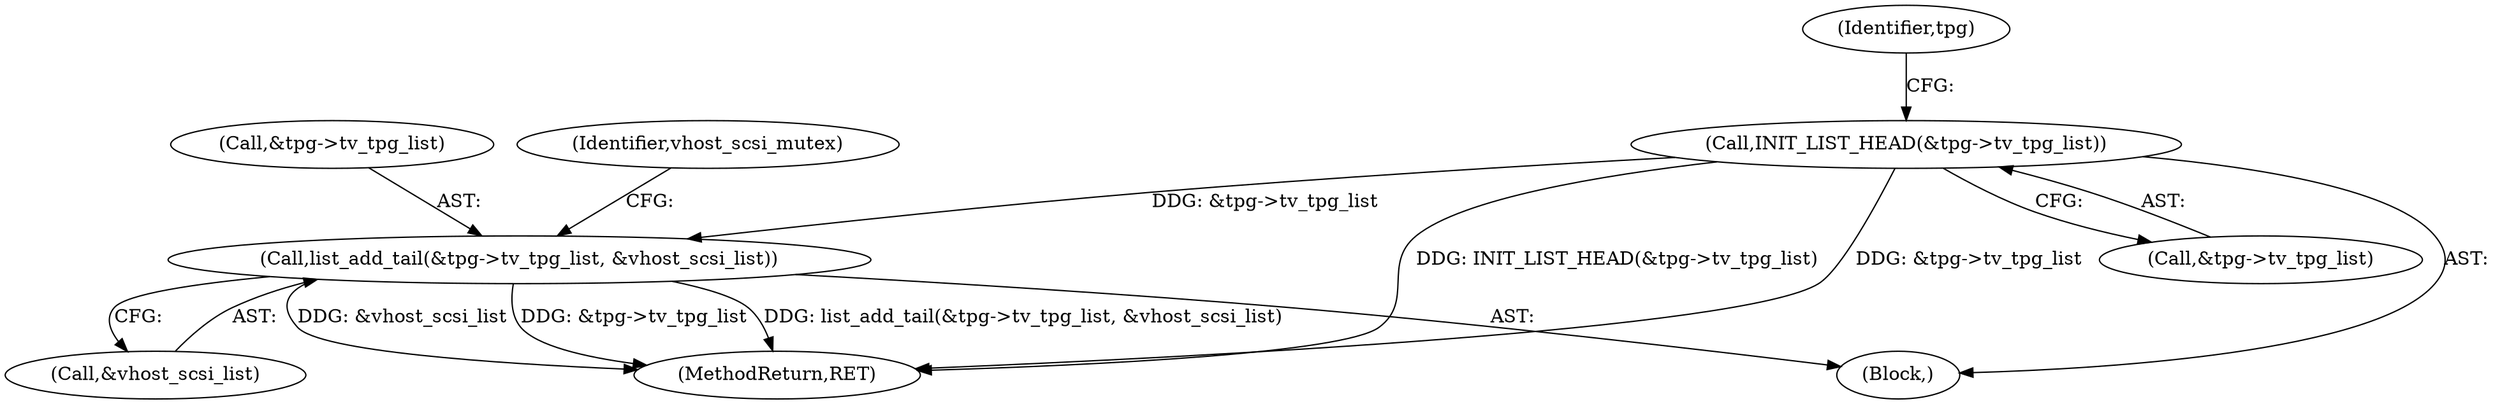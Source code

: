 digraph "0_linux_59c816c1f24df0204e01851431d3bab3eb76719c@pointer" {
"1000155" [label="(Call,INIT_LIST_HEAD(&tpg->tv_tpg_list))"];
"1000196" [label="(Call,list_add_tail(&tpg->tv_tpg_list, &vhost_scsi_list))"];
"1000155" [label="(Call,INIT_LIST_HEAD(&tpg->tv_tpg_list))"];
"1000104" [label="(Block,)"];
"1000211" [label="(MethodReturn,RET)"];
"1000201" [label="(Call,&vhost_scsi_list)"];
"1000197" [label="(Call,&tpg->tv_tpg_list)"];
"1000156" [label="(Call,&tpg->tv_tpg_list)"];
"1000205" [label="(Identifier,vhost_scsi_mutex)"];
"1000162" [label="(Identifier,tpg)"];
"1000196" [label="(Call,list_add_tail(&tpg->tv_tpg_list, &vhost_scsi_list))"];
"1000155" -> "1000104"  [label="AST: "];
"1000155" -> "1000156"  [label="CFG: "];
"1000156" -> "1000155"  [label="AST: "];
"1000162" -> "1000155"  [label="CFG: "];
"1000155" -> "1000211"  [label="DDG: INIT_LIST_HEAD(&tpg->tv_tpg_list)"];
"1000155" -> "1000211"  [label="DDG: &tpg->tv_tpg_list"];
"1000155" -> "1000196"  [label="DDG: &tpg->tv_tpg_list"];
"1000196" -> "1000104"  [label="AST: "];
"1000196" -> "1000201"  [label="CFG: "];
"1000197" -> "1000196"  [label="AST: "];
"1000201" -> "1000196"  [label="AST: "];
"1000205" -> "1000196"  [label="CFG: "];
"1000196" -> "1000211"  [label="DDG: &tpg->tv_tpg_list"];
"1000196" -> "1000211"  [label="DDG: list_add_tail(&tpg->tv_tpg_list, &vhost_scsi_list)"];
"1000196" -> "1000211"  [label="DDG: &vhost_scsi_list"];
}
